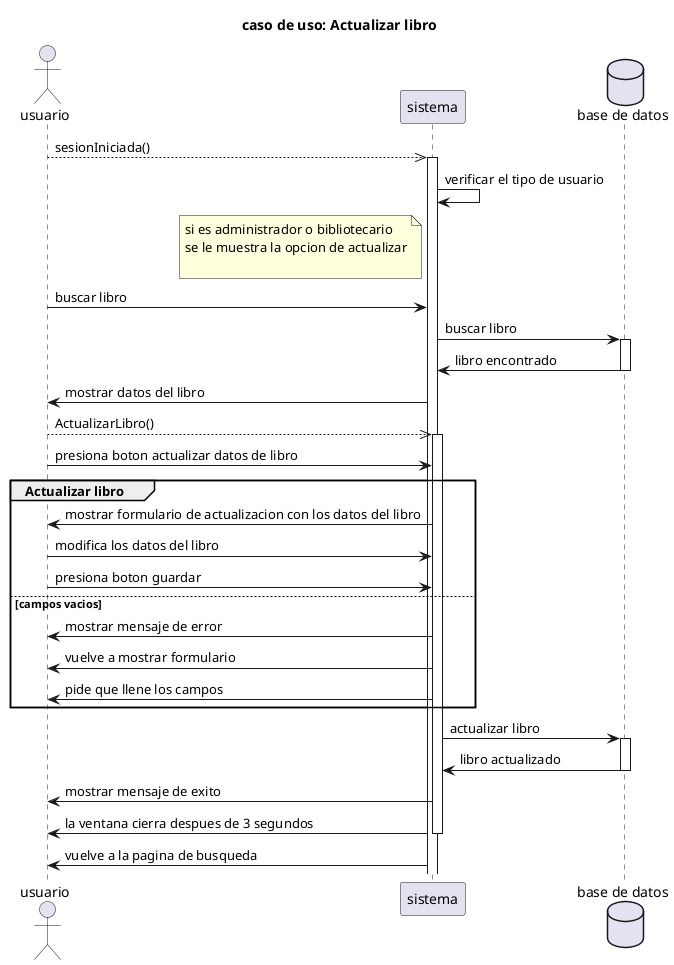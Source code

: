 @startuml
title caso de uso: Actualizar libro

actor "usuario" as u
participant "sistema" as s
database "base de datos" as db

u -->> s: sesionIniciada()
activate s
s->s: verificar el tipo de usuario
note left of s
  si es administrador o bibliotecario
  se le muestra la opcion de actualizar

end note
u->s: buscar libro
s->db: buscar libro
activate db
db->s: libro encontrado
deactivate db
s->u: mostrar datos del libro
u-->>s: ActualizarLibro()
activate s
u->s: presiona boton actualizar datos de libro

group Actualizar libro
s->u: mostrar formulario de actualizacion con los datos del libro
u->s: modifica los datos del libro
u->s: presiona boton guardar
else campos vacios
s->u: mostrar mensaje de error
s->u: vuelve a mostrar formulario
s->u: pide que llene los campos

end
s->db: actualizar libro
activate db
db->s: libro actualizado
deactivate db
s->u: mostrar mensaje de exito
u<-s: la ventana cierra despues de 3 segundos
deactivate s
s->u: vuelve a la pagina de busqueda




@enduml